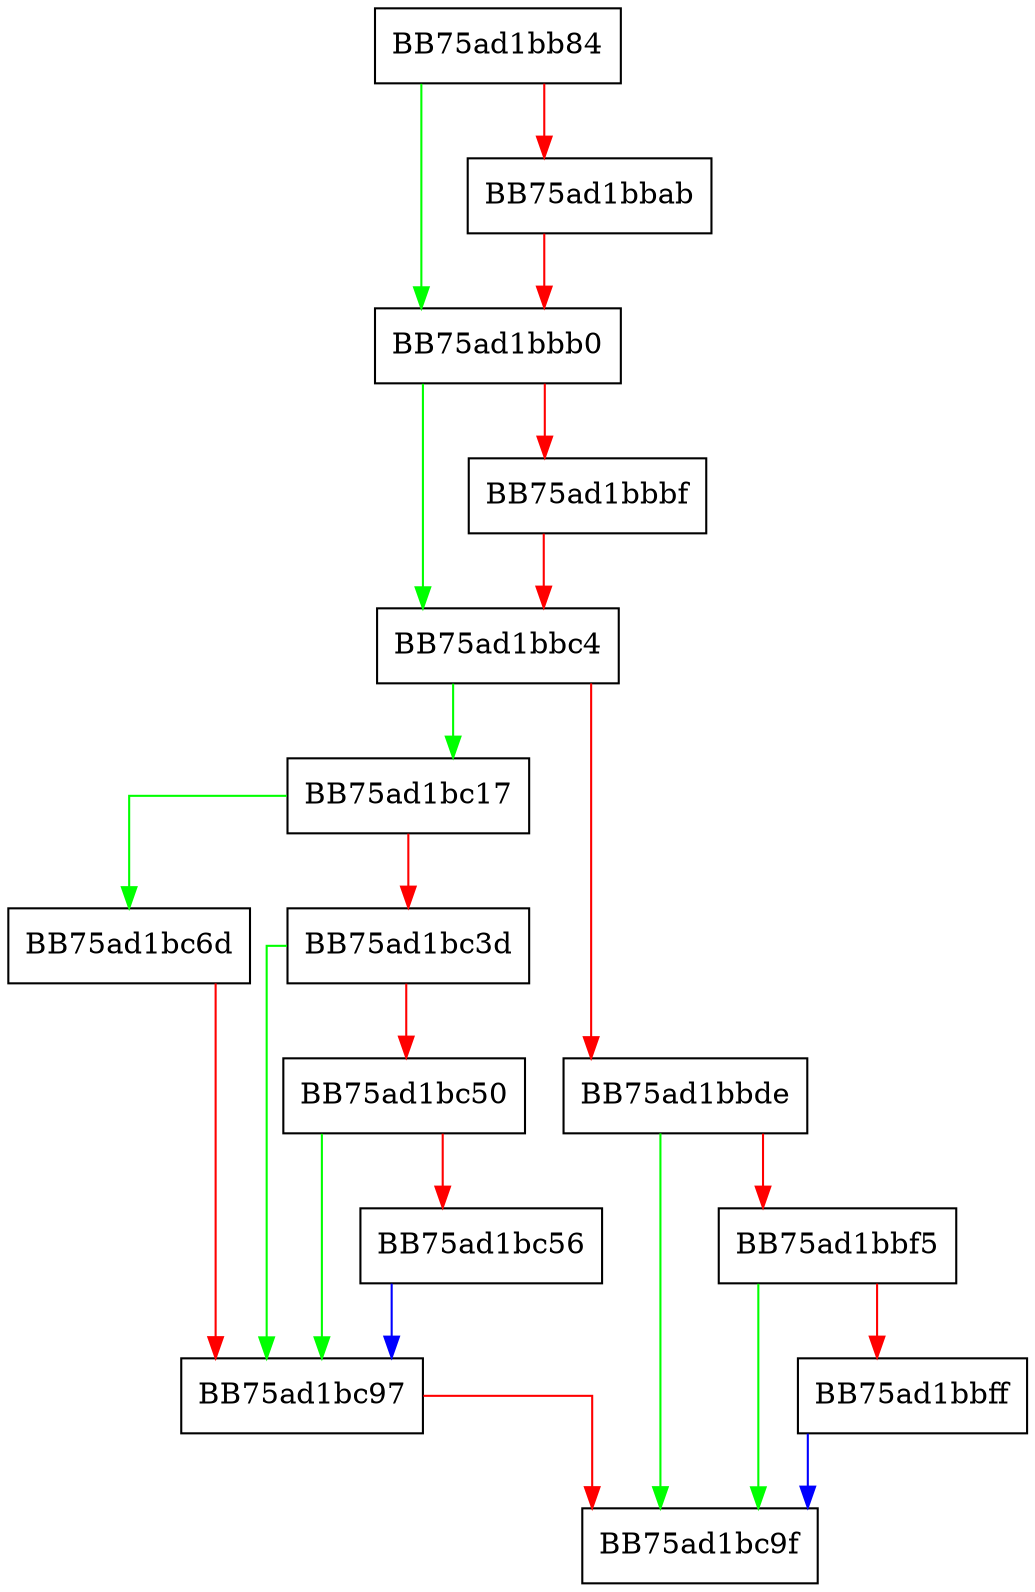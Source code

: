 digraph WinCrypt {
  node [shape="box"];
  graph [splines=ortho];
  BB75ad1bb84 -> BB75ad1bbb0 [color="green"];
  BB75ad1bb84 -> BB75ad1bbab [color="red"];
  BB75ad1bbab -> BB75ad1bbb0 [color="red"];
  BB75ad1bbb0 -> BB75ad1bbc4 [color="green"];
  BB75ad1bbb0 -> BB75ad1bbbf [color="red"];
  BB75ad1bbbf -> BB75ad1bbc4 [color="red"];
  BB75ad1bbc4 -> BB75ad1bc17 [color="green"];
  BB75ad1bbc4 -> BB75ad1bbde [color="red"];
  BB75ad1bbde -> BB75ad1bc9f [color="green"];
  BB75ad1bbde -> BB75ad1bbf5 [color="red"];
  BB75ad1bbf5 -> BB75ad1bc9f [color="green"];
  BB75ad1bbf5 -> BB75ad1bbff [color="red"];
  BB75ad1bbff -> BB75ad1bc9f [color="blue"];
  BB75ad1bc17 -> BB75ad1bc6d [color="green"];
  BB75ad1bc17 -> BB75ad1bc3d [color="red"];
  BB75ad1bc3d -> BB75ad1bc97 [color="green"];
  BB75ad1bc3d -> BB75ad1bc50 [color="red"];
  BB75ad1bc50 -> BB75ad1bc97 [color="green"];
  BB75ad1bc50 -> BB75ad1bc56 [color="red"];
  BB75ad1bc56 -> BB75ad1bc97 [color="blue"];
  BB75ad1bc6d -> BB75ad1bc97 [color="red"];
  BB75ad1bc97 -> BB75ad1bc9f [color="red"];
}
